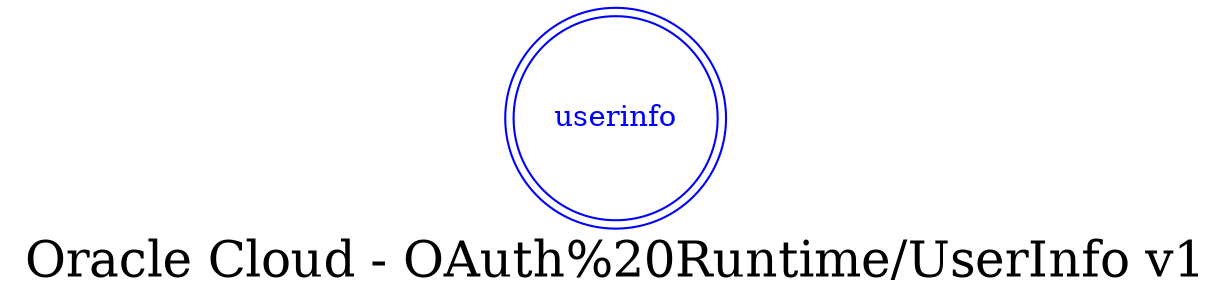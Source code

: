 digraph LexiconGraph {
graph[label="Oracle Cloud - OAuth%20Runtime/UserInfo v1", fontsize=24]
splines=true
"userinfo" [color=blue, fontcolor=blue, shape=doublecircle]
}
